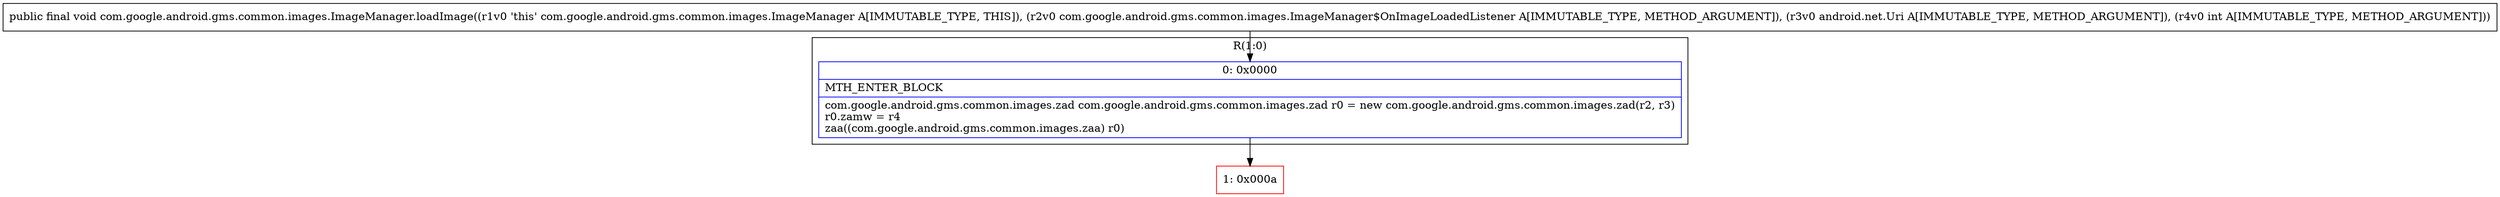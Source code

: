 digraph "CFG forcom.google.android.gms.common.images.ImageManager.loadImage(Lcom\/google\/android\/gms\/common\/images\/ImageManager$OnImageLoadedListener;Landroid\/net\/Uri;I)V" {
subgraph cluster_Region_1476677653 {
label = "R(1:0)";
node [shape=record,color=blue];
Node_0 [shape=record,label="{0\:\ 0x0000|MTH_ENTER_BLOCK\l|com.google.android.gms.common.images.zad com.google.android.gms.common.images.zad r0 = new com.google.android.gms.common.images.zad(r2, r3)\lr0.zamw = r4\lzaa((com.google.android.gms.common.images.zaa) r0)\l}"];
}
Node_1 [shape=record,color=red,label="{1\:\ 0x000a}"];
MethodNode[shape=record,label="{public final void com.google.android.gms.common.images.ImageManager.loadImage((r1v0 'this' com.google.android.gms.common.images.ImageManager A[IMMUTABLE_TYPE, THIS]), (r2v0 com.google.android.gms.common.images.ImageManager$OnImageLoadedListener A[IMMUTABLE_TYPE, METHOD_ARGUMENT]), (r3v0 android.net.Uri A[IMMUTABLE_TYPE, METHOD_ARGUMENT]), (r4v0 int A[IMMUTABLE_TYPE, METHOD_ARGUMENT])) }"];
MethodNode -> Node_0;
Node_0 -> Node_1;
}

